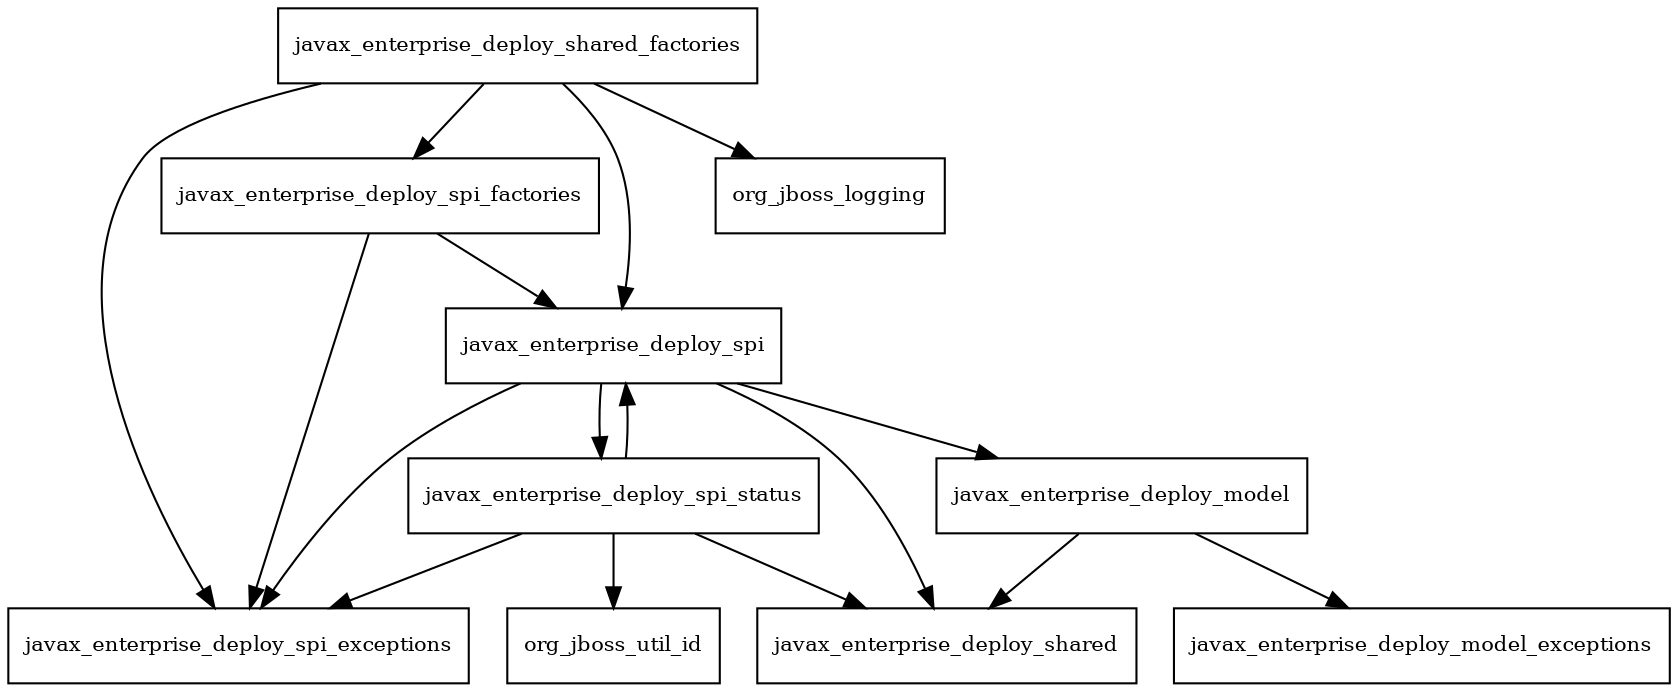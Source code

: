 digraph jboss_jad_api_1_2_spec_1_0_1_Final_redhat_2_package_dependencies {
  node [shape = box, fontsize=10.0];
  javax_enterprise_deploy_model -> javax_enterprise_deploy_model_exceptions;
  javax_enterprise_deploy_model -> javax_enterprise_deploy_shared;
  javax_enterprise_deploy_shared_factories -> javax_enterprise_deploy_spi;
  javax_enterprise_deploy_shared_factories -> javax_enterprise_deploy_spi_exceptions;
  javax_enterprise_deploy_shared_factories -> javax_enterprise_deploy_spi_factories;
  javax_enterprise_deploy_shared_factories -> org_jboss_logging;
  javax_enterprise_deploy_spi -> javax_enterprise_deploy_model;
  javax_enterprise_deploy_spi -> javax_enterprise_deploy_shared;
  javax_enterprise_deploy_spi -> javax_enterprise_deploy_spi_exceptions;
  javax_enterprise_deploy_spi -> javax_enterprise_deploy_spi_status;
  javax_enterprise_deploy_spi_factories -> javax_enterprise_deploy_spi;
  javax_enterprise_deploy_spi_factories -> javax_enterprise_deploy_spi_exceptions;
  javax_enterprise_deploy_spi_status -> javax_enterprise_deploy_shared;
  javax_enterprise_deploy_spi_status -> javax_enterprise_deploy_spi;
  javax_enterprise_deploy_spi_status -> javax_enterprise_deploy_spi_exceptions;
  javax_enterprise_deploy_spi_status -> org_jboss_util_id;
}
